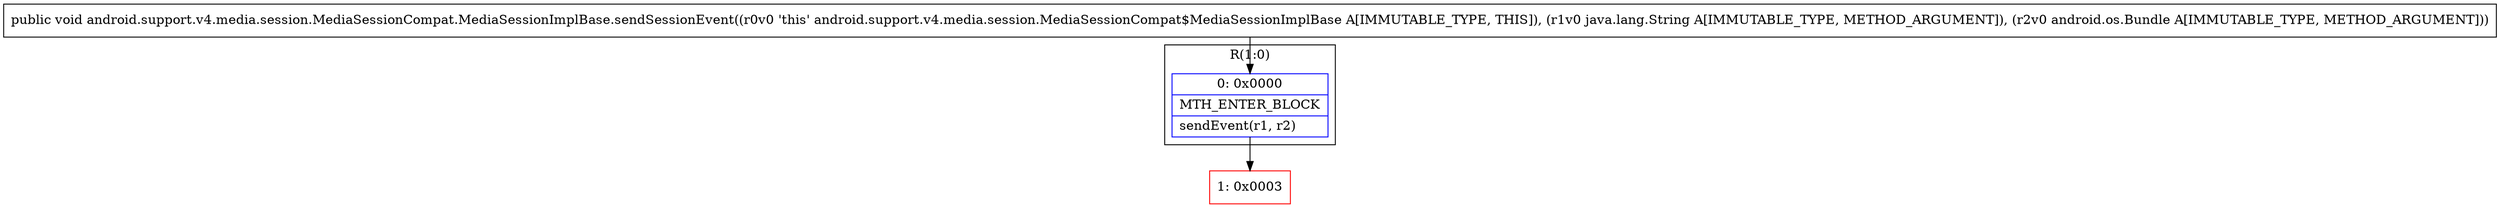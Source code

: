 digraph "CFG forandroid.support.v4.media.session.MediaSessionCompat.MediaSessionImplBase.sendSessionEvent(Ljava\/lang\/String;Landroid\/os\/Bundle;)V" {
subgraph cluster_Region_1205975196 {
label = "R(1:0)";
node [shape=record,color=blue];
Node_0 [shape=record,label="{0\:\ 0x0000|MTH_ENTER_BLOCK\l|sendEvent(r1, r2)\l}"];
}
Node_1 [shape=record,color=red,label="{1\:\ 0x0003}"];
MethodNode[shape=record,label="{public void android.support.v4.media.session.MediaSessionCompat.MediaSessionImplBase.sendSessionEvent((r0v0 'this' android.support.v4.media.session.MediaSessionCompat$MediaSessionImplBase A[IMMUTABLE_TYPE, THIS]), (r1v0 java.lang.String A[IMMUTABLE_TYPE, METHOD_ARGUMENT]), (r2v0 android.os.Bundle A[IMMUTABLE_TYPE, METHOD_ARGUMENT])) }"];
MethodNode -> Node_0;
Node_0 -> Node_1;
}

